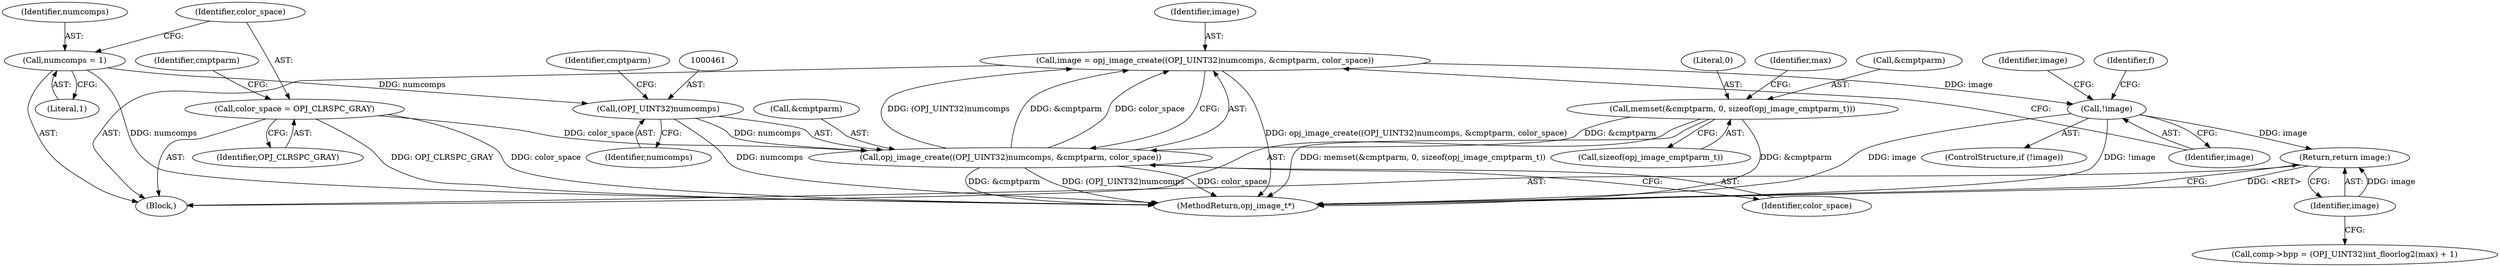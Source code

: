 digraph "0_openjpeg_e5285319229a5d77bf316bb0d3a6cbd3cb8666d9@pointer" {
"1000663" [label="(Return,return image;)"];
"1000664" [label="(Identifier,image)"];
"1000467" [label="(Call,!image)"];
"1000457" [label="(Call,image = opj_image_create((OPJ_UINT32)numcomps, &cmptparm, color_space))"];
"1000459" [label="(Call,opj_image_create((OPJ_UINT32)numcomps, &cmptparm, color_space))"];
"1000460" [label="(Call,(OPJ_UINT32)numcomps)"];
"1000139" [label="(Call,numcomps = 1)"];
"1000145" [label="(Call,memset(&cmptparm, 0, sizeof(opj_image_cmptparm_t)))"];
"1000142" [label="(Call,color_space = OPJ_CLRSPC_GRAY)"];
"1000653" [label="(Call,comp->bpp = (OPJ_UINT32)int_floorlog2(max) + 1)"];
"1000459" [label="(Call,opj_image_create((OPJ_UINT32)numcomps, &cmptparm, color_space))"];
"1000457" [label="(Call,image = opj_image_create((OPJ_UINT32)numcomps, &cmptparm, color_space))"];
"1000146" [label="(Call,&cmptparm)"];
"1000142" [label="(Call,color_space = OPJ_CLRSPC_GRAY)"];
"1000108" [label="(Block,)"];
"1000465" [label="(Identifier,color_space)"];
"1000664" [label="(Identifier,image)"];
"1000148" [label="(Literal,0)"];
"1000140" [label="(Identifier,numcomps)"];
"1000143" [label="(Identifier,color_space)"];
"1000458" [label="(Identifier,image)"];
"1000464" [label="(Identifier,cmptparm)"];
"1000468" [label="(Identifier,image)"];
"1000471" [label="(Identifier,f)"];
"1000149" [label="(Call,sizeof(opj_image_cmptparm_t))"];
"1000466" [label="(ControlStructure,if (!image))"];
"1000141" [label="(Literal,1)"];
"1000462" [label="(Identifier,numcomps)"];
"1000467" [label="(Call,!image)"];
"1000463" [label="(Call,&cmptparm)"];
"1000663" [label="(Return,return image;)"];
"1000147" [label="(Identifier,cmptparm)"];
"1000145" [label="(Call,memset(&cmptparm, 0, sizeof(opj_image_cmptparm_t)))"];
"1000152" [label="(Identifier,max)"];
"1000139" [label="(Call,numcomps = 1)"];
"1000665" [label="(MethodReturn,opj_image_t*)"];
"1000144" [label="(Identifier,OPJ_CLRSPC_GRAY)"];
"1000460" [label="(Call,(OPJ_UINT32)numcomps)"];
"1000476" [label="(Identifier,image)"];
"1000663" -> "1000108"  [label="AST: "];
"1000663" -> "1000664"  [label="CFG: "];
"1000664" -> "1000663"  [label="AST: "];
"1000665" -> "1000663"  [label="CFG: "];
"1000663" -> "1000665"  [label="DDG: <RET>"];
"1000664" -> "1000663"  [label="DDG: image"];
"1000467" -> "1000663"  [label="DDG: image"];
"1000664" -> "1000653"  [label="CFG: "];
"1000467" -> "1000466"  [label="AST: "];
"1000467" -> "1000468"  [label="CFG: "];
"1000468" -> "1000467"  [label="AST: "];
"1000471" -> "1000467"  [label="CFG: "];
"1000476" -> "1000467"  [label="CFG: "];
"1000467" -> "1000665"  [label="DDG: image"];
"1000467" -> "1000665"  [label="DDG: !image"];
"1000457" -> "1000467"  [label="DDG: image"];
"1000457" -> "1000108"  [label="AST: "];
"1000457" -> "1000459"  [label="CFG: "];
"1000458" -> "1000457"  [label="AST: "];
"1000459" -> "1000457"  [label="AST: "];
"1000468" -> "1000457"  [label="CFG: "];
"1000457" -> "1000665"  [label="DDG: opj_image_create((OPJ_UINT32)numcomps, &cmptparm, color_space)"];
"1000459" -> "1000457"  [label="DDG: (OPJ_UINT32)numcomps"];
"1000459" -> "1000457"  [label="DDG: &cmptparm"];
"1000459" -> "1000457"  [label="DDG: color_space"];
"1000459" -> "1000465"  [label="CFG: "];
"1000460" -> "1000459"  [label="AST: "];
"1000463" -> "1000459"  [label="AST: "];
"1000465" -> "1000459"  [label="AST: "];
"1000459" -> "1000665"  [label="DDG: (OPJ_UINT32)numcomps"];
"1000459" -> "1000665"  [label="DDG: color_space"];
"1000459" -> "1000665"  [label="DDG: &cmptparm"];
"1000460" -> "1000459"  [label="DDG: numcomps"];
"1000145" -> "1000459"  [label="DDG: &cmptparm"];
"1000142" -> "1000459"  [label="DDG: color_space"];
"1000460" -> "1000462"  [label="CFG: "];
"1000461" -> "1000460"  [label="AST: "];
"1000462" -> "1000460"  [label="AST: "];
"1000464" -> "1000460"  [label="CFG: "];
"1000460" -> "1000665"  [label="DDG: numcomps"];
"1000139" -> "1000460"  [label="DDG: numcomps"];
"1000139" -> "1000108"  [label="AST: "];
"1000139" -> "1000141"  [label="CFG: "];
"1000140" -> "1000139"  [label="AST: "];
"1000141" -> "1000139"  [label="AST: "];
"1000143" -> "1000139"  [label="CFG: "];
"1000139" -> "1000665"  [label="DDG: numcomps"];
"1000145" -> "1000108"  [label="AST: "];
"1000145" -> "1000149"  [label="CFG: "];
"1000146" -> "1000145"  [label="AST: "];
"1000148" -> "1000145"  [label="AST: "];
"1000149" -> "1000145"  [label="AST: "];
"1000152" -> "1000145"  [label="CFG: "];
"1000145" -> "1000665"  [label="DDG: memset(&cmptparm, 0, sizeof(opj_image_cmptparm_t))"];
"1000145" -> "1000665"  [label="DDG: &cmptparm"];
"1000142" -> "1000108"  [label="AST: "];
"1000142" -> "1000144"  [label="CFG: "];
"1000143" -> "1000142"  [label="AST: "];
"1000144" -> "1000142"  [label="AST: "];
"1000147" -> "1000142"  [label="CFG: "];
"1000142" -> "1000665"  [label="DDG: OPJ_CLRSPC_GRAY"];
"1000142" -> "1000665"  [label="DDG: color_space"];
}
